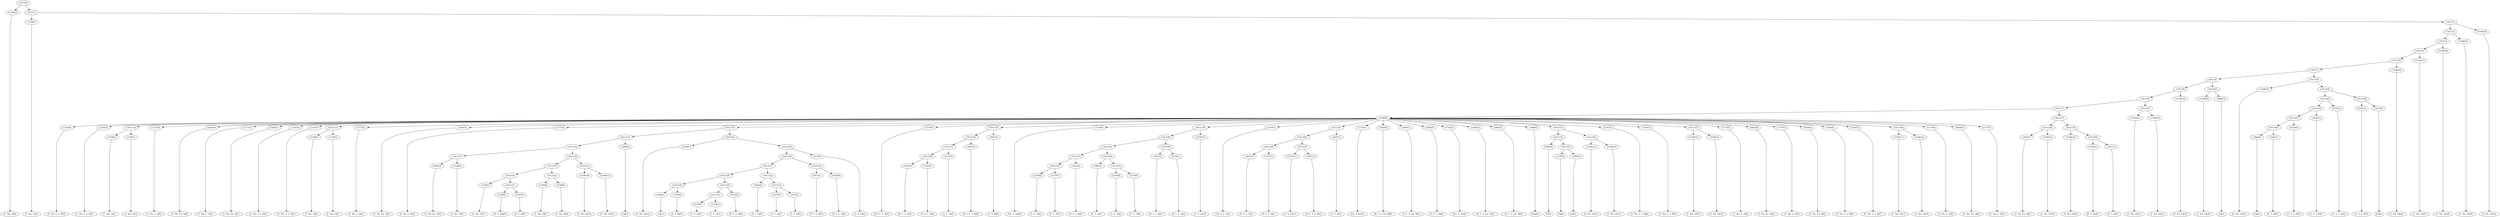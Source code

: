 digraph sample{
"L5198(0)"->"[C  Dis  G](0)"
"L5198(1)"->"[C  Dis  G](1)"
"L2343(0)"->"[C  Dis  G  A  B](0)"
"L2343(1)"->"[C  Dis  G  A  B](1)"
"L5198(2)"->"[C  Dis  G](2)"
"L5198(3)"->"[C  Dis  G](3)"
"L5411(12)"->"L5198(2)"
"L5411(12)"->"L5198(3)"
"L1173(0)"->"[C  Dis  G  A](0)"
"L4826(0)"->"[C  Dis  Fis  A](0)"
"L1173(1)"->"[C  Dis  G  A](1)"
"L4826(1)"->"[C  Dis  Fis  A](1)"
"L2343(2)"->"[C  Dis  G  A  B](2)"
"L2343(3)"->"[C  Dis  G  A  B](3)"
"L5198(4)"->"[C  Dis  G](4)"
"L5198(5)"->"[C  Dis  G](5)"
"L5411(13)"->"L5198(4)"
"L5411(13)"->"L5198(5)"
"L1173(2)"->"[C  Dis  G  A](2)"
"L4826(2)"->"[C  Dis  Fis  A](2)"
"L1173(3)"->"[C  Dis  G  A](3)"
"L4826(3)"->"[C  Dis  Fis  A](3)"
"L5198(6)"->"[C  Dis  G](6)"
"L5411(17)"->"L4826(3)"
"L5411(17)"->"L5198(6)"
"L5198(7)"->"[C  Dis  G](7)"
"L4180(0)"->"[D  G  Ais](0)"
"L1657(0)"->"[F  G  B](0)"
"L5411(21)"->"L4180(0)"
"L5411(21)"->"L1657(0)"
"L5411(20)"->"L5198(7)"
"L5411(20)"->"L5411(21)"
"L5198(8)"->"[C  Dis  G](8)"
"L5198(9)"->"[C  Dis  G](9)"
"L5411(22)"->"L5198(8)"
"L5411(22)"->"L5198(9)"
"L5411(19)"->"L5411(20)"
"L5411(19)"->"L5411(22)"
"L5198(10)"->"[C  Dis  G](10)"
"L5198(11)"->"[C  Dis  G](11)"
"L5411(23)"->"L5198(10)"
"L5411(23)"->"L5198(11)"
"L5411(18)"->"L5411(19)"
"L5411(18)"->"L5411(23)"
"L5411(16)"->"L5411(17)"
"L5411(16)"->"L5411(18)"
"L2884(0)"->"[G](0)"
"L5411(15)"->"L5411(16)"
"L5411(15)"->"L2884(0)"
"L5198(12)"->"[C  Dis  G](12)"
"L2884(1)"->"[G](1)"
"L3182(0)"->"[D  G  B](0)"
"L5411(29)"->"L2884(1)"
"L5411(29)"->"L3182(0)"
"L2279(0)"->"[C  E  G](0)"
"L2279(1)"->"[C  E  G](1)"
"L5411(31)"->"L2279(0)"
"L5411(31)"->"L2279(1)"
"L3872(0)"->"[D  F  G  B](0)"
"L5411(30)"->"L5411(31)"
"L5411(30)"->"L3872(0)"
"L5411(28)"->"L5411(29)"
"L5411(28)"->"L5411(30)"
"L3865(0)"->"[D  F  G](0)"
"L2279(2)"->"[C  E  G](2)"
"L2279(3)"->"[C  E  G](3)"
"L5411(33)"->"L2279(2)"
"L5411(33)"->"L2279(3)"
"L5411(32)"->"L3865(0)"
"L5411(32)"->"L5411(33)"
"L5411(27)"->"L5411(28)"
"L5411(27)"->"L5411(32)"
"L3872(1)"->"[D  F  G  B](1)"
"L4470(0)"->"[D  F  G  A](0)"
"L5411(34)"->"L3872(1)"
"L5411(34)"->"L4470(0)"
"L5411(26)"->"L5411(27)"
"L5411(26)"->"L5411(34)"
"L2279(4)"->"[C  E  G](4)"
"L5411(25)"->"L5411(26)"
"L5411(25)"->"L2279(4)"
"L5411(24)"->"L5198(12)"
"L5411(24)"->"L5411(25)"
"L5411(14)"->"L5411(15)"
"L5411(14)"->"L5411(24)"
"L3270(0)"->"[Cis  E  F  A](0)"
"L4470(1)"->"[D  F  G  A](1)"
"L3337(0)"->"[D  E  F  A](0)"
"L5411(38)"->"L4470(1)"
"L5411(38)"->"L3337(0)"
"L2279(5)"->"[C  E  G](5)"
"L5411(37)"->"L5411(38)"
"L5411(37)"->"L2279(5)"
"L3691(0)"->"[D  E  F  G  B](0)"
"L5411(36)"->"L5411(37)"
"L5411(36)"->"L3691(0)"
"L4837(0)"->"[C  E  B](0)"
"L5411(35)"->"L5411(36)"
"L5411(35)"->"L4837(0)"
"L1724(0)"->"[Gis  A  Ais](0)"
"L2279(6)"->"[C  E  G](6)"
"L2279(7)"->"[C  E  G](7)"
"L5411(43)"->"L2279(6)"
"L5411(43)"->"L2279(7)"
"L3872(2)"->"[D  F  G  B](2)"
"L5411(42)"->"L5411(43)"
"L5411(42)"->"L3872(2)"
"L3865(1)"->"[D  F  G](1)"
"L2279(8)"->"[C  E  G](8)"
"L2279(9)"->"[C  E  G](9)"
"L5411(45)"->"L2279(8)"
"L5411(45)"->"L2279(9)"
"L5411(44)"->"L3865(1)"
"L5411(44)"->"L5411(45)"
"L5411(41)"->"L5411(42)"
"L5411(41)"->"L5411(44)"
"L3872(3)"->"[D  F  G  B](3)"
"L4470(2)"->"[D  F  G  A](2)"
"L5411(46)"->"L3872(3)"
"L5411(46)"->"L4470(2)"
"L5411(40)"->"L5411(41)"
"L5411(40)"->"L5411(46)"
"L2279(10)"->"[C  E  G](10)"
"L5411(39)"->"L5411(40)"
"L5411(39)"->"L2279(10)"
"L3270(1)"->"[Cis  E  F  A](1)"
"L4470(3)"->"[D  F  G  A](3)"
"L3337(1)"->"[D  E  F  A](1)"
"L5411(49)"->"L4470(3)"
"L5411(49)"->"L3337(1)"
"L2279(11)"->"[C  E  G](11)"
"L3691(1)"->"[D  E  F  G  B](1)"
"L5411(50)"->"L2279(11)"
"L5411(50)"->"L3691(1)"
"L5411(48)"->"L5411(49)"
"L5411(48)"->"L5411(50)"
"L4837(1)"->"[C  E  B](1)"
"L5411(47)"->"L5411(48)"
"L5411(47)"->"L4837(1)"
"L1724(1)"->"[Gis  A  Ais](1)"
"L1883(0)"->"[D  F  G  Gis  B](0)"
"L1883(1)"->"[D  F  G  Gis  B](1)"
"L4360(0)"->"[C  E  G  B](0)"
"L1724(2)"->"[Gis  A  Ais](2)"
"L1883(2)"->"[D  F  G  Gis  B](2)"
"L1883(3)"->"[D  F  G  Gis  B](3)"
"L-686(0)"->"[Gis](0)"
"L2950(0)"->"[F](0)"
"L3538(0)"->"[D](0)"
"L2884(2)"->"[G](2)"
"L5411(53)"->"L3538(0)"
"L5411(53)"->"L2884(2)"
"L5411(52)"->"L2950(0)"
"L5411(52)"->"L5411(53)"
"L5198(13)"->"[C  Dis  G](13)"
"L5198(14)"->"[C  Dis  G](14)"
"L5411(54)"->"L5198(13)"
"L5411(54)"->"L5198(14)"
"L5411(51)"->"L5411(52)"
"L5411(51)"->"L5411(54)"
"L2343(4)"->"[C  Dis  G  A  B](4)"
"L2343(5)"->"[C  Dis  G  A  B](5)"
"L5198(15)"->"[C  Dis  G](15)"
"L5198(16)"->"[C  Dis  G](16)"
"L5411(55)"->"L5198(15)"
"L5411(55)"->"L5198(16)"
"L1173(4)"->"[C  Dis  G  A](4)"
"L4826(4)"->"[C  Dis  Fis  A](4)"
"L1173(5)"->"[C  Dis  G  A](5)"
"L4826(5)"->"[C  Dis  Fis  A](5)"
"L2343(6)"->"[C  Dis  G  A  B](6)"
"L2343(7)"->"[C  Dis  G  A  B](7)"
"L5198(17)"->"[C  Dis  G](17)"
"L5198(18)"->"[C  Dis  G](18)"
"L5411(56)"->"L5198(17)"
"L5411(56)"->"L5198(18)"
"L1173(6)"->"[C  Dis  G  A](6)"
"L4826(6)"->"[C  Dis  Fis  A](6)"
"L1173(7)"->"[C  Dis  G  A](7)"
"L5396(0)"->"L2343(0)"
"L5396(0)"->"L2343(1)"
"L5396(0)"->"L5411(12)"
"L5396(0)"->"L1173(0)"
"L5396(0)"->"L4826(0)"
"L5396(0)"->"L1173(1)"
"L5396(0)"->"L4826(1)"
"L5396(0)"->"L2343(2)"
"L5396(0)"->"L2343(3)"
"L5396(0)"->"L5411(13)"
"L5396(0)"->"L1173(2)"
"L5396(0)"->"L4826(2)"
"L5396(0)"->"L1173(3)"
"L5396(0)"->"L5411(14)"
"L5396(0)"->"L3270(0)"
"L5396(0)"->"L5411(35)"
"L5396(0)"->"L1724(0)"
"L5396(0)"->"L5411(39)"
"L5396(0)"->"L3270(1)"
"L5396(0)"->"L5411(47)"
"L5396(0)"->"L1724(1)"
"L5396(0)"->"L1883(0)"
"L5396(0)"->"L1883(1)"
"L5396(0)"->"L4360(0)"
"L5396(0)"->"L1724(2)"
"L5396(0)"->"L1883(2)"
"L5396(0)"->"L1883(3)"
"L5396(0)"->"L-686(0)"
"L5396(0)"->"L5411(51)"
"L5396(0)"->"L2343(4)"
"L5396(0)"->"L2343(5)"
"L5396(0)"->"L5411(55)"
"L5396(0)"->"L1173(4)"
"L5396(0)"->"L4826(4)"
"L5396(0)"->"L1173(5)"
"L5396(0)"->"L4826(5)"
"L5396(0)"->"L2343(6)"
"L5396(0)"->"L2343(7)"
"L5396(0)"->"L5411(56)"
"L5396(0)"->"L1173(6)"
"L5396(0)"->"L4826(6)"
"L5396(0)"->"L1173(7)"
"L4826(7)"->"[C  Dis  Fis  A](7)"
"L5198(19)"->"[C  Dis  G](19)"
"L5411(58)"->"L4826(7)"
"L5411(58)"->"L5198(19)"
"L5198(20)"->"[C  Dis  G](20)"
"L4180(1)"->"[D  G  Ais](1)"
"L1657(1)"->"[F  G  B](1)"
"L5411(60)"->"L4180(1)"
"L5411(60)"->"L1657(1)"
"L5411(59)"->"L5198(20)"
"L5411(59)"->"L5411(60)"
"L5411(57)"->"L5411(58)"
"L5411(57)"->"L5411(59)"
"L5411(11)"->"L5396(0)"
"L5411(11)"->"L5411(57)"
"L5198(21)"->"[C  Dis  G](21)"
"L5198(22)"->"[C  Dis  G](22)"
"L5411(61)"->"L5198(21)"
"L5411(61)"->"L5198(22)"
"L5411(10)"->"L5411(11)"
"L5411(10)"->"L5411(61)"
"L5198(23)"->"[C  Dis  G](23)"
"L5411(9)"->"L5411(10)"
"L5411(9)"->"L5198(23)"
"L5198(24)"->"[C  Dis  G](24)"
"L2884(3)"->"[G](3)"
"L5411(62)"->"L5198(24)"
"L5411(62)"->"L2884(3)"
"L5411(8)"->"L5411(9)"
"L5411(8)"->"L5411(62)"
"L5198(25)"->"[C  Dis  G](25)"
"L2884(4)"->"[G](4)"
"L3182(1)"->"[D  G  B](1)"
"L5411(68)"->"L2884(4)"
"L5411(68)"->"L3182(1)"
"L4745(0)"->"[C  G  A  B](0)"
"L5411(67)"->"L5411(68)"
"L5411(67)"->"L4745(0)"
"L4745(1)"->"[C  G  A  B](1)"
"L5411(66)"->"L5411(67)"
"L5411(66)"->"L4745(1)"
"L4745(2)"->"[C  G  A  B](2)"
"L5411(65)"->"L5411(66)"
"L5411(65)"->"L4745(2)"
"L4745(3)"->"[C  G  A  B](3)"
"L2676(0)"->"[C](0)"
"L5411(69)"->"L4745(3)"
"L5411(69)"->"L2676(0)"
"L5411(64)"->"L5411(65)"
"L5411(64)"->"L5411(69)"
"L5411(63)"->"L5198(25)"
"L5411(63)"->"L5411(64)"
"L5411(7)"->"L5411(8)"
"L5411(7)"->"L5411(63)"
"L5198(26)"->"[C  Dis  G](26)"
"L5411(6)"->"L5411(7)"
"L5411(6)"->"L5198(26)"
"L5198(27)"->"[C  Dis  G](27)"
"L5411(5)"->"L5411(6)"
"L5411(5)"->"L5198(27)"
"L5198(28)"->"[C  Dis  G](28)"
"L5411(4)"->"L5411(5)"
"L5411(4)"->"L5198(28)"
"L5198(29)"->"[C  Dis  G](29)"
"L5411(3)"->"L5411(4)"
"L5411(3)"->"L5198(29)"
"L5198(30)"->"[C  Dis  G](30)"
"L5411(2)"->"L5411(3)"
"L5411(2)"->"L5198(30)"
"L5411(1)"->"L5198(1)"
"L5411(1)"->"L5411(2)"
"L5411(0)"->"L5198(0)"
"L5411(0)"->"L5411(1)"
{rank = min; "L5411(0)"}
{rank = same; "L5198(0)"; "L5411(1)";}
{rank = same; "L5198(1)"; "L5411(2)";}
{rank = same; "L5411(3)"; "L5198(30)";}
{rank = same; "L5411(4)"; "L5198(29)";}
{rank = same; "L5411(5)"; "L5198(28)";}
{rank = same; "L5411(6)"; "L5198(27)";}
{rank = same; "L5411(7)"; "L5198(26)";}
{rank = same; "L5411(8)"; "L5411(63)";}
{rank = same; "L5411(9)"; "L5411(62)"; "L5198(25)"; "L5411(64)";}
{rank = same; "L5411(10)"; "L5198(23)"; "L5198(24)"; "L2884(3)"; "L5411(65)"; "L5411(69)";}
{rank = same; "L5411(11)"; "L5411(61)"; "L5411(66)"; "L4745(2)"; "L4745(3)"; "L2676(0)";}
{rank = same; "L5396(0)"; "L5411(57)"; "L5198(21)"; "L5198(22)"; "L5411(67)"; "L4745(1)";}
{rank = same; "L2343(0)"; "L2343(1)"; "L5411(12)"; "L1173(0)"; "L4826(0)"; "L1173(1)"; "L4826(1)"; "L2343(2)"; "L2343(3)"; "L5411(13)"; "L1173(2)"; "L4826(2)"; "L1173(3)"; "L5411(14)"; "L3270(0)"; "L5411(35)"; "L1724(0)"; "L5411(39)"; "L3270(1)"; "L5411(47)"; "L1724(1)"; "L1883(0)"; "L1883(1)"; "L4360(0)"; "L1724(2)"; "L1883(2)"; "L1883(3)"; "L-686(0)"; "L5411(51)"; "L2343(4)"; "L2343(5)"; "L5411(55)"; "L1173(4)"; "L4826(4)"; "L1173(5)"; "L4826(5)"; "L2343(6)"; "L2343(7)"; "L5411(56)"; "L1173(6)"; "L4826(6)"; "L1173(7)"; "L5411(58)"; "L5411(59)"; "L5411(68)"; "L4745(0)";}
{rank = same; "L5198(2)"; "L5198(3)"; "L5198(4)"; "L5198(5)"; "L5411(15)"; "L5411(24)"; "L5411(36)"; "L4837(0)"; "L5411(40)"; "L2279(10)"; "L5411(48)"; "L4837(1)"; "L5411(52)"; "L5411(54)"; "L5198(15)"; "L5198(16)"; "L5198(17)"; "L5198(18)"; "L4826(7)"; "L5198(19)"; "L5198(20)"; "L5411(60)"; "L2884(4)"; "L3182(1)";}
{rank = same; "L5411(16)"; "L2884(0)"; "L5198(12)"; "L5411(25)"; "L5411(37)"; "L3691(0)"; "L5411(41)"; "L5411(46)"; "L5411(49)"; "L5411(50)"; "L2950(0)"; "L5411(53)"; "L5198(13)"; "L5198(14)"; "L4180(1)"; "L1657(1)";}
{rank = same; "L5411(17)"; "L5411(18)"; "L5411(26)"; "L2279(4)"; "L5411(38)"; "L2279(5)"; "L5411(42)"; "L5411(44)"; "L3872(3)"; "L4470(2)"; "L4470(3)"; "L3337(1)"; "L2279(11)"; "L3691(1)"; "L3538(0)"; "L2884(2)";}
{rank = same; "L4826(3)"; "L5198(6)"; "L5411(19)"; "L5411(23)"; "L5411(27)"; "L5411(34)"; "L4470(1)"; "L3337(0)"; "L5411(43)"; "L3872(2)"; "L3865(1)"; "L5411(45)";}
{rank = same; "L5411(20)"; "L5411(22)"; "L5198(10)"; "L5198(11)"; "L5411(28)"; "L5411(32)"; "L3872(1)"; "L4470(0)"; "L2279(6)"; "L2279(7)"; "L2279(8)"; "L2279(9)";}
{rank = same; "L5198(7)"; "L5411(21)"; "L5198(8)"; "L5198(9)"; "L5411(29)"; "L5411(30)"; "L3865(0)"; "L5411(33)";}
{rank = same; "L4180(0)"; "L1657(0)"; "L2884(1)"; "L3182(0)"; "L5411(31)"; "L3872(0)"; "L2279(2)"; "L2279(3)";}
{rank = same; "L2279(0)"; "L2279(1)";}
{rank = max; "[C  Dis  Fis  A](0)"; "[C  Dis  Fis  A](1)"; "[C  Dis  Fis  A](2)"; "[C  Dis  Fis  A](3)"; "[C  Dis  Fis  A](4)"; "[C  Dis  Fis  A](5)"; "[C  Dis  Fis  A](6)"; "[C  Dis  Fis  A](7)"; "[C  Dis  G  A  B](0)"; "[C  Dis  G  A  B](1)"; "[C  Dis  G  A  B](2)"; "[C  Dis  G  A  B](3)"; "[C  Dis  G  A  B](4)"; "[C  Dis  G  A  B](5)"; "[C  Dis  G  A  B](6)"; "[C  Dis  G  A  B](7)"; "[C  Dis  G  A](0)"; "[C  Dis  G  A](1)"; "[C  Dis  G  A](2)"; "[C  Dis  G  A](3)"; "[C  Dis  G  A](4)"; "[C  Dis  G  A](5)"; "[C  Dis  G  A](6)"; "[C  Dis  G  A](7)"; "[C  Dis  G](0)"; "[C  Dis  G](1)"; "[C  Dis  G](10)"; "[C  Dis  G](11)"; "[C  Dis  G](12)"; "[C  Dis  G](13)"; "[C  Dis  G](14)"; "[C  Dis  G](15)"; "[C  Dis  G](16)"; "[C  Dis  G](17)"; "[C  Dis  G](18)"; "[C  Dis  G](19)"; "[C  Dis  G](2)"; "[C  Dis  G](20)"; "[C  Dis  G](21)"; "[C  Dis  G](22)"; "[C  Dis  G](23)"; "[C  Dis  G](24)"; "[C  Dis  G](25)"; "[C  Dis  G](26)"; "[C  Dis  G](27)"; "[C  Dis  G](28)"; "[C  Dis  G](29)"; "[C  Dis  G](3)"; "[C  Dis  G](30)"; "[C  Dis  G](4)"; "[C  Dis  G](5)"; "[C  Dis  G](6)"; "[C  Dis  G](7)"; "[C  Dis  G](8)"; "[C  Dis  G](9)"; "[C  E  B](0)"; "[C  E  B](1)"; "[C  E  G  B](0)"; "[C  E  G](0)"; "[C  E  G](1)"; "[C  E  G](10)"; "[C  E  G](11)"; "[C  E  G](2)"; "[C  E  G](3)"; "[C  E  G](4)"; "[C  E  G](5)"; "[C  E  G](6)"; "[C  E  G](7)"; "[C  E  G](8)"; "[C  E  G](9)"; "[C  G  A  B](0)"; "[C  G  A  B](1)"; "[C  G  A  B](2)"; "[C  G  A  B](3)"; "[C](0)"; "[Cis  E  F  A](0)"; "[Cis  E  F  A](1)"; "[D  E  F  A](0)"; "[D  E  F  A](1)"; "[D  E  F  G  B](0)"; "[D  E  F  G  B](1)"; "[D  F  G  A](0)"; "[D  F  G  A](1)"; "[D  F  G  A](2)"; "[D  F  G  A](3)"; "[D  F  G  B](0)"; "[D  F  G  B](1)"; "[D  F  G  B](2)"; "[D  F  G  B](3)"; "[D  F  G  Gis  B](0)"; "[D  F  G  Gis  B](1)"; "[D  F  G  Gis  B](2)"; "[D  F  G  Gis  B](3)"; "[D  F  G](0)"; "[D  F  G](1)"; "[D  G  Ais](0)"; "[D  G  Ais](1)"; "[D  G  B](0)"; "[D  G  B](1)"; "[D](0)"; "[F  G  B](0)"; "[F  G  B](1)"; "[F](0)"; "[G](0)"; "[G](1)"; "[G](2)"; "[G](3)"; "[G](4)"; "[Gis  A  Ais](0)"; "[Gis  A  Ais](1)"; "[Gis  A  Ais](2)"; "[Gis](0)";}
}